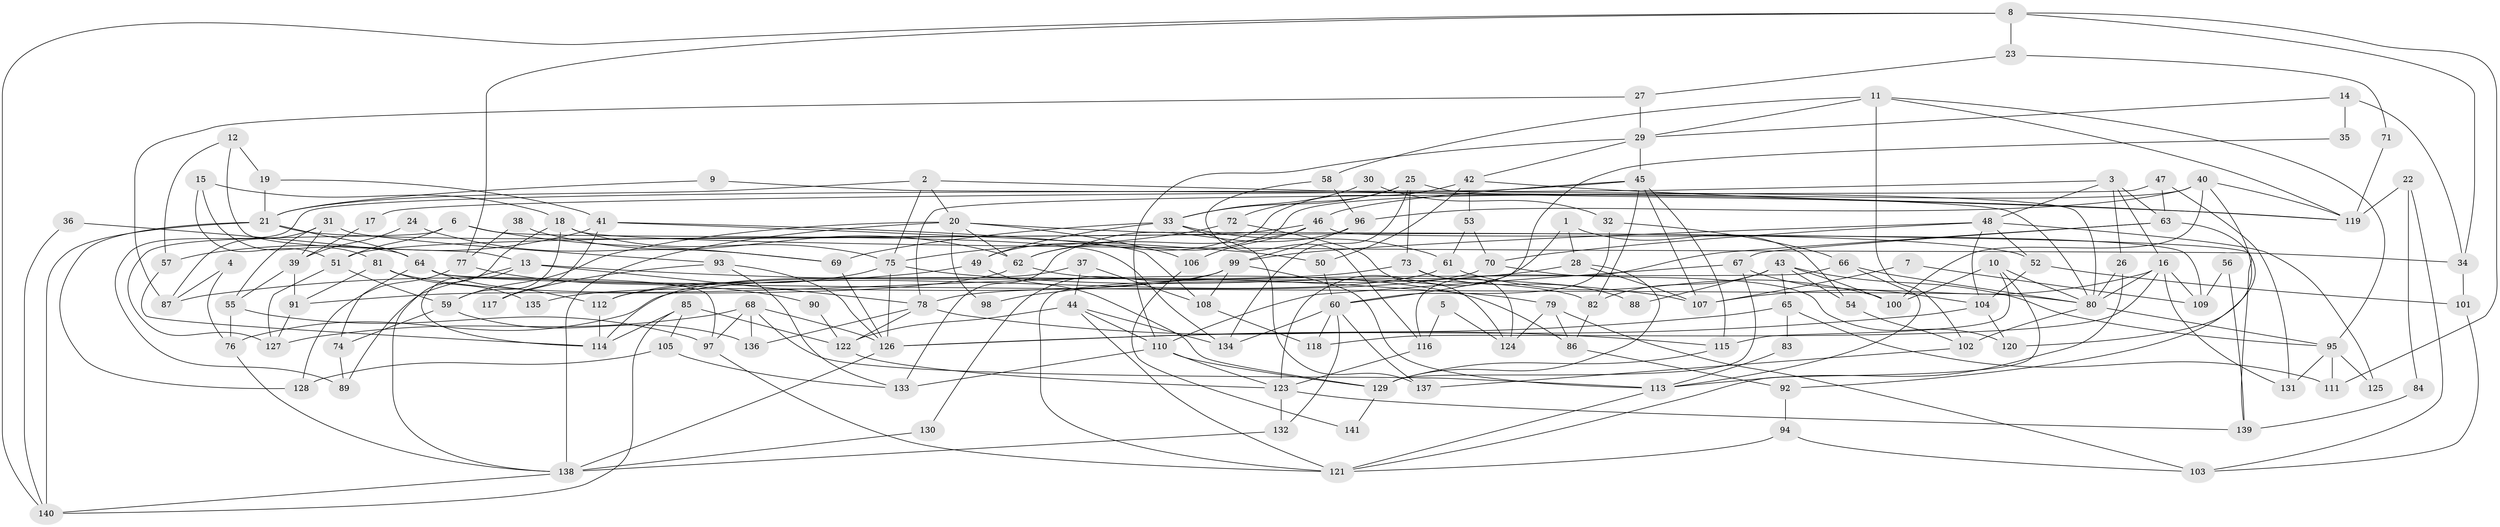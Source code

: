 // Generated by graph-tools (version 1.1) at 2025/11/02/27/25 16:11:24]
// undirected, 141 vertices, 282 edges
graph export_dot {
graph [start="1"]
  node [color=gray90,style=filled];
  1;
  2;
  3;
  4;
  5;
  6;
  7;
  8;
  9;
  10;
  11;
  12;
  13;
  14;
  15;
  16;
  17;
  18;
  19;
  20;
  21;
  22;
  23;
  24;
  25;
  26;
  27;
  28;
  29;
  30;
  31;
  32;
  33;
  34;
  35;
  36;
  37;
  38;
  39;
  40;
  41;
  42;
  43;
  44;
  45;
  46;
  47;
  48;
  49;
  50;
  51;
  52;
  53;
  54;
  55;
  56;
  57;
  58;
  59;
  60;
  61;
  62;
  63;
  64;
  65;
  66;
  67;
  68;
  69;
  70;
  71;
  72;
  73;
  74;
  75;
  76;
  77;
  78;
  79;
  80;
  81;
  82;
  83;
  84;
  85;
  86;
  87;
  88;
  89;
  90;
  91;
  92;
  93;
  94;
  95;
  96;
  97;
  98;
  99;
  100;
  101;
  102;
  103;
  104;
  105;
  106;
  107;
  108;
  109;
  110;
  111;
  112;
  113;
  114;
  115;
  116;
  117;
  118;
  119;
  120;
  121;
  122;
  123;
  124;
  125;
  126;
  127;
  128;
  129;
  130;
  131;
  132;
  133;
  134;
  135;
  136;
  137;
  138;
  139;
  140;
  141;
  1 -- 123;
  1 -- 28;
  1 -- 54;
  2 -- 119;
  2 -- 75;
  2 -- 20;
  2 -- 21;
  3 -- 48;
  3 -- 63;
  3 -- 16;
  3 -- 17;
  3 -- 26;
  4 -- 87;
  4 -- 76;
  5 -- 124;
  5 -- 116;
  6 -- 134;
  6 -- 127;
  6 -- 51;
  6 -- 69;
  7 -- 109;
  7 -- 107;
  8 -- 34;
  8 -- 140;
  8 -- 23;
  8 -- 77;
  8 -- 111;
  9 -- 21;
  9 -- 80;
  10 -- 121;
  10 -- 80;
  10 -- 100;
  10 -- 115;
  11 -- 29;
  11 -- 102;
  11 -- 58;
  11 -- 95;
  11 -- 119;
  12 -- 19;
  12 -- 13;
  12 -- 57;
  13 -- 89;
  13 -- 78;
  13 -- 79;
  13 -- 114;
  14 -- 29;
  14 -- 34;
  14 -- 35;
  15 -- 18;
  15 -- 51;
  15 -- 81;
  16 -- 118;
  16 -- 80;
  16 -- 107;
  16 -- 109;
  16 -- 131;
  17 -- 39;
  18 -- 75;
  18 -- 138;
  18 -- 34;
  18 -- 59;
  19 -- 21;
  19 -- 41;
  20 -- 62;
  20 -- 59;
  20 -- 98;
  20 -- 106;
  20 -- 138;
  20 -- 139;
  21 -- 52;
  21 -- 64;
  21 -- 128;
  21 -- 140;
  22 -- 119;
  22 -- 103;
  22 -- 84;
  23 -- 27;
  23 -- 71;
  24 -- 39;
  24 -- 69;
  25 -- 80;
  25 -- 33;
  25 -- 72;
  25 -- 73;
  25 -- 134;
  26 -- 80;
  26 -- 113;
  27 -- 87;
  27 -- 29;
  28 -- 129;
  28 -- 107;
  28 -- 98;
  29 -- 45;
  29 -- 110;
  29 -- 42;
  30 -- 32;
  30 -- 33;
  31 -- 39;
  31 -- 93;
  31 -- 55;
  31 -- 87;
  32 -- 66;
  32 -- 60;
  33 -- 49;
  33 -- 69;
  33 -- 61;
  33 -- 137;
  34 -- 101;
  35 -- 60;
  36 -- 64;
  36 -- 140;
  37 -- 44;
  37 -- 114;
  37 -- 108;
  38 -- 62;
  38 -- 77;
  39 -- 55;
  39 -- 91;
  40 -- 119;
  40 -- 62;
  40 -- 96;
  40 -- 100;
  40 -- 120;
  41 -- 108;
  41 -- 57;
  41 -- 50;
  41 -- 117;
  42 -- 50;
  42 -- 49;
  42 -- 53;
  42 -- 119;
  43 -- 95;
  43 -- 100;
  43 -- 54;
  43 -- 65;
  43 -- 82;
  43 -- 88;
  44 -- 121;
  44 -- 110;
  44 -- 122;
  44 -- 134;
  45 -- 82;
  45 -- 115;
  45 -- 46;
  45 -- 89;
  45 -- 107;
  46 -- 51;
  46 -- 62;
  46 -- 106;
  46 -- 109;
  47 -- 131;
  47 -- 78;
  47 -- 63;
  48 -- 104;
  48 -- 99;
  48 -- 52;
  48 -- 70;
  48 -- 125;
  49 -- 129;
  49 -- 87;
  50 -- 60;
  51 -- 59;
  51 -- 127;
  52 -- 104;
  52 -- 101;
  53 -- 61;
  53 -- 70;
  54 -- 102;
  55 -- 76;
  55 -- 97;
  56 -- 139;
  56 -- 109;
  57 -- 114;
  58 -- 116;
  58 -- 96;
  59 -- 74;
  59 -- 136;
  60 -- 137;
  60 -- 134;
  60 -- 118;
  60 -- 132;
  61 -- 100;
  61 -- 76;
  62 -- 82;
  62 -- 91;
  63 -- 67;
  63 -- 92;
  63 -- 116;
  64 -- 80;
  64 -- 74;
  64 -- 97;
  64 -- 112;
  65 -- 111;
  65 -- 83;
  65 -- 126;
  66 -- 121;
  66 -- 113;
  66 -- 80;
  67 -- 129;
  67 -- 104;
  67 -- 110;
  68 -- 97;
  68 -- 126;
  68 -- 113;
  68 -- 127;
  68 -- 136;
  69 -- 126;
  70 -- 78;
  70 -- 120;
  71 -- 119;
  72 -- 75;
  72 -- 124;
  73 -- 112;
  73 -- 88;
  73 -- 124;
  74 -- 89;
  75 -- 112;
  75 -- 107;
  75 -- 126;
  76 -- 138;
  77 -- 128;
  77 -- 90;
  78 -- 136;
  78 -- 115;
  78 -- 122;
  79 -- 124;
  79 -- 86;
  79 -- 103;
  80 -- 95;
  80 -- 102;
  81 -- 91;
  81 -- 86;
  81 -- 135;
  82 -- 86;
  83 -- 113;
  84 -- 139;
  85 -- 122;
  85 -- 140;
  85 -- 105;
  85 -- 114;
  86 -- 92;
  90 -- 122;
  91 -- 127;
  92 -- 94;
  93 -- 133;
  93 -- 126;
  93 -- 117;
  94 -- 121;
  94 -- 103;
  95 -- 111;
  95 -- 125;
  95 -- 131;
  96 -- 99;
  96 -- 133;
  97 -- 121;
  99 -- 113;
  99 -- 108;
  99 -- 130;
  99 -- 135;
  101 -- 103;
  102 -- 137;
  104 -- 126;
  104 -- 120;
  105 -- 133;
  105 -- 128;
  106 -- 141;
  108 -- 118;
  110 -- 123;
  110 -- 129;
  110 -- 133;
  112 -- 114;
  113 -- 121;
  115 -- 129;
  116 -- 123;
  122 -- 123;
  123 -- 132;
  123 -- 139;
  126 -- 138;
  129 -- 141;
  130 -- 138;
  132 -- 138;
  138 -- 140;
}
